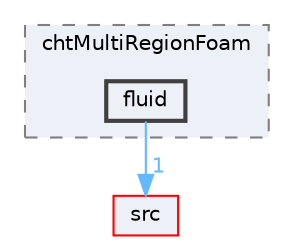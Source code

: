 digraph "applications/solvers/heatTransfer/chtMultiRegionFoam/fluid"
{
 // LATEX_PDF_SIZE
  bgcolor="transparent";
  edge [fontname=Helvetica,fontsize=10,labelfontname=Helvetica,labelfontsize=10];
  node [fontname=Helvetica,fontsize=10,shape=box,height=0.2,width=0.4];
  compound=true
  subgraph clusterdir_b757d9b58d85b680e78ff2fbfc645379 {
    graph [ bgcolor="#edf0f7", pencolor="grey50", label="chtMultiRegionFoam", fontname=Helvetica,fontsize=10 style="filled,dashed", URL="dir_b757d9b58d85b680e78ff2fbfc645379.html",tooltip=""]
  dir_f38701d3d3d3380a573c164d57b67c0d [label="fluid", fillcolor="#edf0f7", color="grey25", style="filled,bold", URL="dir_f38701d3d3d3380a573c164d57b67c0d.html",tooltip=""];
  }
  dir_68267d1309a1af8e8297ef4c3efbcdba [label="src", fillcolor="#edf0f7", color="red", style="filled", URL="dir_68267d1309a1af8e8297ef4c3efbcdba.html",tooltip=""];
  dir_f38701d3d3d3380a573c164d57b67c0d->dir_68267d1309a1af8e8297ef4c3efbcdba [headlabel="1", labeldistance=1.5 headhref="dir_001442_003729.html" href="dir_001442_003729.html" color="steelblue1" fontcolor="steelblue1"];
}
